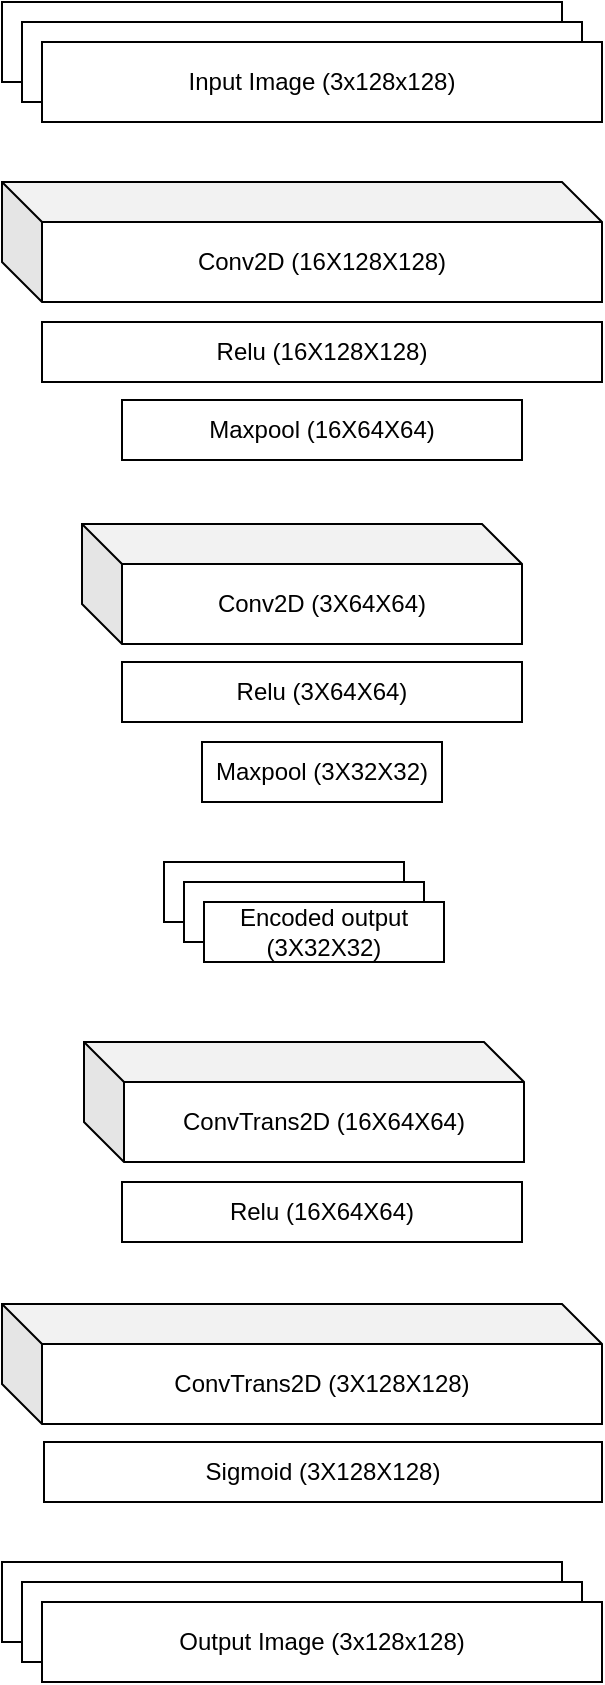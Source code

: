 <mxfile version="20.4.0" type="device"><diagram id="OU27dVOrVbf-9z2x-1EO" name="Page-1"><mxGraphModel dx="938" dy="553" grid="1" gridSize="10" guides="1" tooltips="1" connect="1" arrows="1" fold="1" page="1" pageScale="1" pageWidth="850" pageHeight="1100" math="0" shadow="0"><root><mxCell id="0"/><mxCell id="1" parent="0"/><mxCell id="0YCY6WONessUnANoPxZn-3" value="" style="rounded=0;whiteSpace=wrap;html=1;" vertex="1" parent="1"><mxGeometry x="180" y="100" width="280" height="40" as="geometry"/></mxCell><mxCell id="0YCY6WONessUnANoPxZn-2" value="" style="rounded=0;whiteSpace=wrap;html=1;" vertex="1" parent="1"><mxGeometry x="190" y="110" width="280" height="40" as="geometry"/></mxCell><mxCell id="0YCY6WONessUnANoPxZn-1" value="Input Image (3x128x128)" style="rounded=0;whiteSpace=wrap;html=1;" vertex="1" parent="1"><mxGeometry x="200" y="120" width="280" height="40" as="geometry"/></mxCell><mxCell id="0YCY6WONessUnANoPxZn-4" value="Conv2D (16X128X128)" style="shape=cube;whiteSpace=wrap;html=1;boundedLbl=1;backgroundOutline=1;darkOpacity=0.05;darkOpacity2=0.1;" vertex="1" parent="1"><mxGeometry x="180" y="190" width="300" height="60" as="geometry"/></mxCell><mxCell id="0YCY6WONessUnANoPxZn-5" value="Relu (16X128X128)" style="rounded=0;whiteSpace=wrap;html=1;" vertex="1" parent="1"><mxGeometry x="200" y="260" width="280" height="30" as="geometry"/></mxCell><mxCell id="0YCY6WONessUnANoPxZn-6" value="Maxpool (16X64X64)" style="rounded=0;whiteSpace=wrap;html=1;" vertex="1" parent="1"><mxGeometry x="240" y="299" width="200" height="30" as="geometry"/></mxCell><mxCell id="0YCY6WONessUnANoPxZn-7" value="Conv2D (3X64X64)" style="shape=cube;whiteSpace=wrap;html=1;boundedLbl=1;backgroundOutline=1;darkOpacity=0.05;darkOpacity2=0.1;" vertex="1" parent="1"><mxGeometry x="220" y="361" width="220" height="60" as="geometry"/></mxCell><mxCell id="0YCY6WONessUnANoPxZn-8" value="Relu (3X64X64)" style="rounded=0;whiteSpace=wrap;html=1;" vertex="1" parent="1"><mxGeometry x="240" y="430" width="200" height="30" as="geometry"/></mxCell><mxCell id="0YCY6WONessUnANoPxZn-9" value="Maxpool (3X32X32)" style="rounded=0;whiteSpace=wrap;html=1;" vertex="1" parent="1"><mxGeometry x="280" y="470" width="120" height="30" as="geometry"/></mxCell><mxCell id="0YCY6WONessUnANoPxZn-10" value="" style="rounded=0;whiteSpace=wrap;html=1;" vertex="1" parent="1"><mxGeometry x="261" y="530" width="120" height="30" as="geometry"/></mxCell><mxCell id="0YCY6WONessUnANoPxZn-11" value="" style="rounded=0;whiteSpace=wrap;html=1;" vertex="1" parent="1"><mxGeometry x="271" y="540" width="120" height="30" as="geometry"/></mxCell><mxCell id="0YCY6WONessUnANoPxZn-12" value="Encoded output&lt;br&gt;(3X32X32)" style="rounded=0;whiteSpace=wrap;html=1;" vertex="1" parent="1"><mxGeometry x="281" y="550" width="120" height="30" as="geometry"/></mxCell><mxCell id="0YCY6WONessUnANoPxZn-13" value="ConvTrans2D (16X64X64)" style="shape=cube;whiteSpace=wrap;html=1;boundedLbl=1;backgroundOutline=1;darkOpacity=0.05;darkOpacity2=0.1;" vertex="1" parent="1"><mxGeometry x="221" y="620" width="220" height="60" as="geometry"/></mxCell><mxCell id="0YCY6WONessUnANoPxZn-14" value="Relu (16X64X64)" style="rounded=0;whiteSpace=wrap;html=1;" vertex="1" parent="1"><mxGeometry x="240" y="690" width="200" height="30" as="geometry"/></mxCell><mxCell id="0YCY6WONessUnANoPxZn-15" value="ConvTrans2D (3X128X128)" style="shape=cube;whiteSpace=wrap;html=1;boundedLbl=1;backgroundOutline=1;darkOpacity=0.05;darkOpacity2=0.1;" vertex="1" parent="1"><mxGeometry x="180" y="751" width="300" height="60" as="geometry"/></mxCell><mxCell id="0YCY6WONessUnANoPxZn-16" value="Sigmoid (3X128X128)" style="rounded=0;whiteSpace=wrap;html=1;" vertex="1" parent="1"><mxGeometry x="201" y="820" width="279" height="30" as="geometry"/></mxCell><mxCell id="0YCY6WONessUnANoPxZn-17" value="" style="rounded=0;whiteSpace=wrap;html=1;" vertex="1" parent="1"><mxGeometry x="180" y="880" width="280" height="40" as="geometry"/></mxCell><mxCell id="0YCY6WONessUnANoPxZn-18" value="" style="rounded=0;whiteSpace=wrap;html=1;" vertex="1" parent="1"><mxGeometry x="190" y="890" width="280" height="40" as="geometry"/></mxCell><mxCell id="0YCY6WONessUnANoPxZn-19" value="Output Image (3x128x128)" style="rounded=0;whiteSpace=wrap;html=1;" vertex="1" parent="1"><mxGeometry x="200" y="900" width="280" height="40" as="geometry"/></mxCell></root></mxGraphModel></diagram></mxfile>